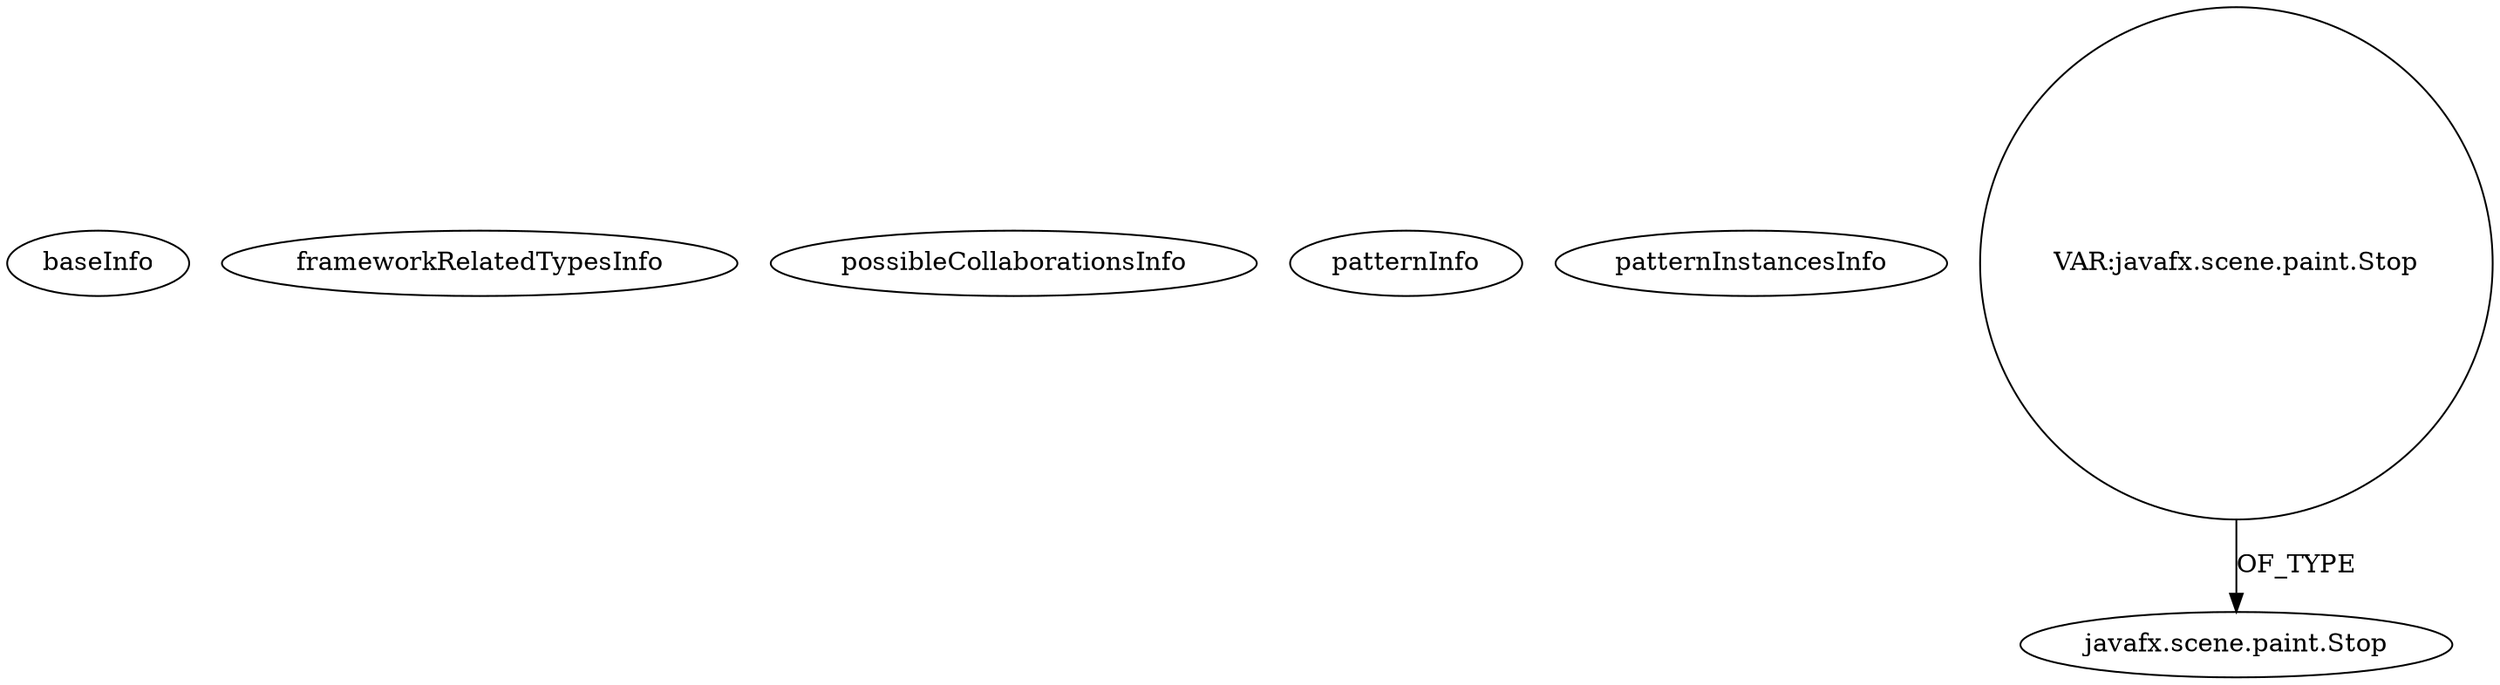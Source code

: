 digraph {
baseInfo[graphId=4132,category="pattern",isAnonymous=false,possibleRelation=false]
frameworkRelatedTypesInfo[]
possibleCollaborationsInfo[]
patternInfo[frequency=4.0,patternRootClient=null]
patternInstancesInfo[0="ChrisWongAtCUHK-JavaFX~/ChrisWongAtCUHK-JavaFX/JavaFX-master/ColorfulCircles/src/colorfulcircles/ColorfulCircles.java~ColorfulCircles~225",1="santi-gonzalez-javafx-tutos~/santi-gonzalez-javafx-tutos/javafx-tutos-master/JavaFXColorfulCircles/src/cat/santi/javafx/tuto4/ColorfulCircles.java~ColorfulCircles~4092",2="soonzsoonz-QuickFoot~/soonzsoonz-QuickFoot/QuickFoot-master/src/application/AudioConfigMain.java~AudioConfigMain~4245",3="emag-javafx-practice~/emag-javafx-practice/javafx-practice-master/animation/src/main/java/org/emamotor/javafx/animation/ColorfulCircles.java~ColorfulCircles~2619"]
49[label="javafx.scene.paint.Stop",vertexType="FRAMEWORK_CLASS_TYPE",isFrameworkType=false]
58[label="VAR:javafx.scene.paint.Stop",vertexType="VARIABLE_EXPRESION",isFrameworkType=false,shape=circle]
58->49[label="OF_TYPE"]
}
